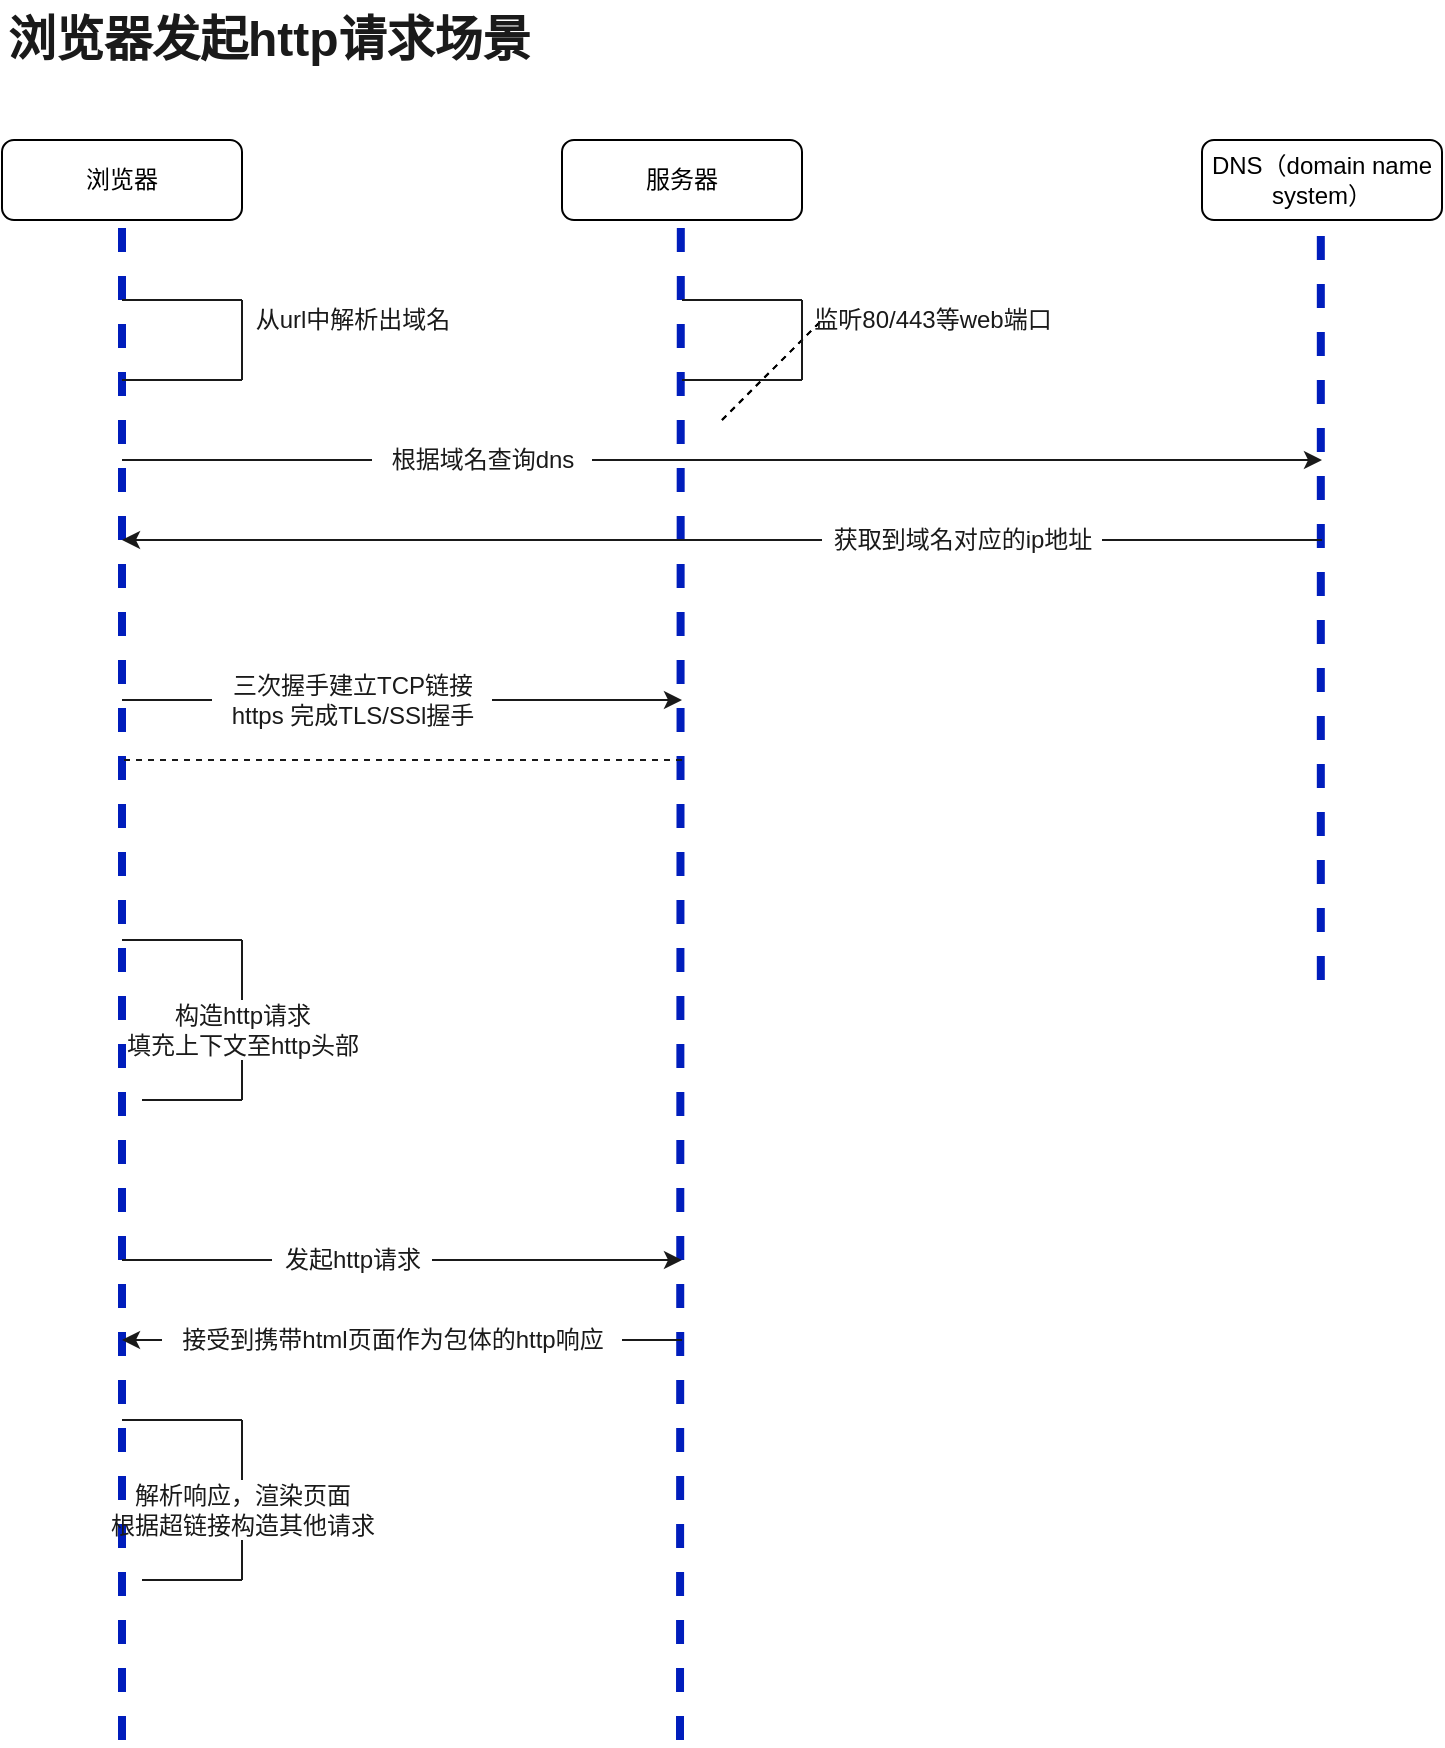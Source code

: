 <mxfile>
    <diagram id="yp4BpJLkqxMKAr_RDFZQ" name="第 1 页">
        <mxGraphModel dx="916" dy="529" grid="1" gridSize="10" guides="1" tooltips="1" connect="1" arrows="1" fold="1" page="1" pageScale="1" pageWidth="827" pageHeight="1169" background="#ffffff" math="0" shadow="0">
            <root>
                <mxCell id="0"/>
                <mxCell id="1" parent="0"/>
                <mxCell id="2" value="浏览器" style="rounded=1;whiteSpace=wrap;html=1;" parent="1" vertex="1">
                    <mxGeometry x="40" y="80" width="120" height="40" as="geometry"/>
                </mxCell>
                <mxCell id="4" value="服务器" style="rounded=1;whiteSpace=wrap;html=1;" parent="1" vertex="1">
                    <mxGeometry x="320" y="80" width="120" height="40" as="geometry"/>
                </mxCell>
                <mxCell id="5" value="DNS（domain name system）" style="rounded=1;whiteSpace=wrap;html=1;" parent="1" vertex="1">
                    <mxGeometry x="640" y="80" width="120" height="40" as="geometry"/>
                </mxCell>
                <mxCell id="6" value="" style="endArrow=none;dashed=1;html=1;" parent="1" edge="1">
                    <mxGeometry width="50" height="50" relative="1" as="geometry">
                        <mxPoint x="400" y="220" as="sourcePoint"/>
                        <mxPoint x="450" y="170" as="targetPoint"/>
                    </mxGeometry>
                </mxCell>
                <mxCell id="7" value="" style="endArrow=none;dashed=1;html=1;" parent="1" edge="1">
                    <mxGeometry width="50" height="50" relative="1" as="geometry">
                        <mxPoint x="400" y="220" as="sourcePoint"/>
                        <mxPoint x="450" y="170" as="targetPoint"/>
                    </mxGeometry>
                </mxCell>
                <mxCell id="8" value="" style="endArrow=none;dashed=1;html=1;entryX=0.5;entryY=1;entryDx=0;entryDy=0;fillColor=#0050ef;strokeColor=#001DBC;strokeWidth=4;" parent="1" target="2" edge="1">
                    <mxGeometry width="50" height="50" relative="1" as="geometry">
                        <mxPoint x="100" y="880" as="sourcePoint"/>
                        <mxPoint x="150" y="170" as="targetPoint"/>
                    </mxGeometry>
                </mxCell>
                <mxCell id="9" value="" style="endArrow=none;dashed=1;html=1;entryX=0.5;entryY=1;entryDx=0;entryDy=0;fillColor=#0050ef;strokeColor=#001DBC;strokeWidth=4;" parent="1" edge="1">
                    <mxGeometry width="50" height="50" relative="1" as="geometry">
                        <mxPoint x="379" y="880" as="sourcePoint"/>
                        <mxPoint x="379.41" y="120" as="targetPoint"/>
                    </mxGeometry>
                </mxCell>
                <mxCell id="10" value="" style="endArrow=none;dashed=1;html=1;entryX=0.5;entryY=1;entryDx=0;entryDy=0;fillColor=#0050ef;strokeColor=#001DBC;strokeWidth=4;" parent="1" edge="1">
                    <mxGeometry width="50" height="50" relative="1" as="geometry">
                        <mxPoint x="699.41" y="500" as="sourcePoint"/>
                        <mxPoint x="699.41" y="120" as="targetPoint"/>
                    </mxGeometry>
                </mxCell>
                <mxCell id="11" value="&lt;font color=&quot;#1a1a1a&quot;&gt;浏览器发起http请求场景&lt;/font&gt;" style="text;strokeColor=none;fillColor=none;html=1;fontSize=24;fontStyle=1;verticalAlign=middle;align=left;" parent="1" vertex="1">
                    <mxGeometry x="41" y="10" width="490" height="40" as="geometry"/>
                </mxCell>
                <mxCell id="18" value="" style="endArrow=none;html=1;fontColor=#1A1A1A;strokeWidth=1;strokeColor=#1A1A1A;" edge="1" parent="1">
                    <mxGeometry width="50" height="50" relative="1" as="geometry">
                        <mxPoint x="160" y="160" as="sourcePoint"/>
                        <mxPoint x="100" y="160" as="targetPoint"/>
                    </mxGeometry>
                </mxCell>
                <mxCell id="19" value="" style="endArrow=none;html=1;fontColor=#1A1A1A;strokeWidth=1;strokeColor=#1A1A1A;" edge="1" parent="1">
                    <mxGeometry width="50" height="50" relative="1" as="geometry">
                        <mxPoint x="160" y="200" as="sourcePoint"/>
                        <mxPoint x="160" y="160" as="targetPoint"/>
                    </mxGeometry>
                </mxCell>
                <mxCell id="20" value="" style="endArrow=none;html=1;fontColor=#1A1A1A;strokeWidth=1;strokeColor=#1A1A1A;" edge="1" parent="1">
                    <mxGeometry width="50" height="50" relative="1" as="geometry">
                        <mxPoint x="160" y="200" as="sourcePoint"/>
                        <mxPoint x="100" y="200" as="targetPoint"/>
                    </mxGeometry>
                </mxCell>
                <mxCell id="21" value="从url中解析出域名" style="text;html=1;align=center;verticalAlign=middle;resizable=0;points=[];autosize=1;strokeColor=none;fillColor=none;fontColor=#1A1A1A;" vertex="1" parent="1">
                    <mxGeometry x="160" y="160" width="110" height="20" as="geometry"/>
                </mxCell>
                <mxCell id="28" value="" style="endArrow=none;html=1;fontColor=#1A1A1A;strokeWidth=1;strokeColor=#1A1A1A;" edge="1" parent="1">
                    <mxGeometry width="50" height="50" relative="1" as="geometry">
                        <mxPoint x="440" y="160" as="sourcePoint"/>
                        <mxPoint x="380" y="160" as="targetPoint"/>
                    </mxGeometry>
                </mxCell>
                <mxCell id="29" value="" style="endArrow=none;html=1;fontColor=#1A1A1A;strokeWidth=1;strokeColor=#1A1A1A;" edge="1" parent="1">
                    <mxGeometry width="50" height="50" relative="1" as="geometry">
                        <mxPoint x="440" y="200" as="sourcePoint"/>
                        <mxPoint x="440" y="160" as="targetPoint"/>
                    </mxGeometry>
                </mxCell>
                <mxCell id="30" value="" style="endArrow=none;html=1;fontColor=#1A1A1A;strokeWidth=1;strokeColor=#1A1A1A;" edge="1" parent="1">
                    <mxGeometry width="50" height="50" relative="1" as="geometry">
                        <mxPoint x="440" y="200" as="sourcePoint"/>
                        <mxPoint x="380" y="200" as="targetPoint"/>
                    </mxGeometry>
                </mxCell>
                <mxCell id="31" value="监听80/443等web端口" style="text;html=1;align=center;verticalAlign=middle;resizable=0;points=[];autosize=1;strokeColor=none;fillColor=none;fontColor=#1A1A1A;" vertex="1" parent="1">
                    <mxGeometry x="440" y="160" width="130" height="20" as="geometry"/>
                </mxCell>
                <mxCell id="32" value="" style="endArrow=classic;html=1;fontColor=#1A1A1A;strokeColor=#1A1A1A;strokeWidth=1;startArrow=none;" edge="1" parent="1" source="33">
                    <mxGeometry width="50" height="50" relative="1" as="geometry">
                        <mxPoint x="100" y="240" as="sourcePoint"/>
                        <mxPoint x="700" y="240" as="targetPoint"/>
                    </mxGeometry>
                </mxCell>
                <mxCell id="33" value="根据域名查询dns" style="text;html=1;align=center;verticalAlign=middle;resizable=0;points=[];autosize=1;strokeColor=none;fillColor=none;fontColor=#1A1A1A;" vertex="1" parent="1">
                    <mxGeometry x="225" y="230" width="110" height="20" as="geometry"/>
                </mxCell>
                <mxCell id="34" value="" style="endArrow=none;html=1;fontColor=#1A1A1A;strokeColor=#1A1A1A;strokeWidth=1;" edge="1" parent="1" target="33">
                    <mxGeometry width="50" height="50" relative="1" as="geometry">
                        <mxPoint x="100" y="240" as="sourcePoint"/>
                        <mxPoint x="700" y="240" as="targetPoint"/>
                    </mxGeometry>
                </mxCell>
                <mxCell id="36" value="" style="endArrow=classic;html=1;fontColor=#1A1A1A;strokeColor=#1A1A1A;strokeWidth=1;startArrow=none;" edge="1" parent="1" source="37">
                    <mxGeometry width="50" height="50" relative="1" as="geometry">
                        <mxPoint x="700" y="280" as="sourcePoint"/>
                        <mxPoint x="100" y="280" as="targetPoint"/>
                    </mxGeometry>
                </mxCell>
                <mxCell id="37" value="获取到域名对应的ip地址" style="text;html=1;align=center;verticalAlign=middle;resizable=0;points=[];autosize=1;strokeColor=none;fillColor=none;fontColor=#1A1A1A;" vertex="1" parent="1">
                    <mxGeometry x="450" y="270" width="140" height="20" as="geometry"/>
                </mxCell>
                <mxCell id="38" value="" style="endArrow=none;html=1;fontColor=#1A1A1A;strokeColor=#1A1A1A;strokeWidth=1;" edge="1" parent="1" target="37">
                    <mxGeometry width="50" height="50" relative="1" as="geometry">
                        <mxPoint x="700" y="280" as="sourcePoint"/>
                        <mxPoint x="100" y="280" as="targetPoint"/>
                    </mxGeometry>
                </mxCell>
                <mxCell id="40" value="" style="endArrow=classic;html=1;fontColor=#1A1A1A;strokeColor=#1A1A1A;strokeWidth=1;startArrow=none;" edge="1" parent="1" source="41">
                    <mxGeometry width="50" height="50" relative="1" as="geometry">
                        <mxPoint x="100" y="360" as="sourcePoint"/>
                        <mxPoint x="380" y="360" as="targetPoint"/>
                    </mxGeometry>
                </mxCell>
                <mxCell id="41" value="三次握手建立TCP链接&lt;br&gt;https 完成TLS/SSl握手" style="text;html=1;align=center;verticalAlign=middle;resizable=0;points=[];autosize=1;strokeColor=none;fillColor=none;fontColor=#1A1A1A;" vertex="1" parent="1">
                    <mxGeometry x="145" y="345" width="140" height="30" as="geometry"/>
                </mxCell>
                <mxCell id="42" value="" style="endArrow=none;html=1;fontColor=#1A1A1A;strokeColor=#1A1A1A;strokeWidth=1;" edge="1" parent="1" target="41">
                    <mxGeometry width="50" height="50" relative="1" as="geometry">
                        <mxPoint x="100" y="360" as="sourcePoint"/>
                        <mxPoint x="380" y="360" as="targetPoint"/>
                    </mxGeometry>
                </mxCell>
                <mxCell id="44" value="" style="endArrow=none;dashed=1;html=1;fontColor=#1A1A1A;strokeColor=#1A1A1A;strokeWidth=1;" edge="1" parent="1">
                    <mxGeometry width="50" height="50" relative="1" as="geometry">
                        <mxPoint x="380" y="390" as="sourcePoint"/>
                        <mxPoint x="100" y="390" as="targetPoint"/>
                    </mxGeometry>
                </mxCell>
                <mxCell id="50" value="构造http请求&lt;br&gt;填充上下文至http头部" style="text;html=1;align=center;verticalAlign=middle;resizable=0;points=[];autosize=1;strokeColor=none;fillColor=none;fontColor=#1A1A1A;" vertex="1" parent="1">
                    <mxGeometry x="95" y="510" width="130" height="30" as="geometry"/>
                </mxCell>
                <mxCell id="52" value="" style="endArrow=classic;html=1;fontColor=#1A1A1A;strokeColor=#1A1A1A;strokeWidth=1;startArrow=none;" edge="1" parent="1" source="53">
                    <mxGeometry width="50" height="50" relative="1" as="geometry">
                        <mxPoint x="100" y="640" as="sourcePoint"/>
                        <mxPoint x="380" y="640" as="targetPoint"/>
                    </mxGeometry>
                </mxCell>
                <mxCell id="53" value="发起http请求" style="text;html=1;align=center;verticalAlign=middle;resizable=0;points=[];autosize=1;strokeColor=none;fillColor=none;fontColor=#1A1A1A;" vertex="1" parent="1">
                    <mxGeometry x="175" y="630" width="80" height="20" as="geometry"/>
                </mxCell>
                <mxCell id="54" value="" style="endArrow=none;html=1;fontColor=#1A1A1A;strokeColor=#1A1A1A;strokeWidth=1;" edge="1" parent="1" target="53">
                    <mxGeometry width="50" height="50" relative="1" as="geometry">
                        <mxPoint x="100" y="640" as="sourcePoint"/>
                        <mxPoint x="380" y="640" as="targetPoint"/>
                    </mxGeometry>
                </mxCell>
                <mxCell id="55" value="" style="endArrow=classic;html=1;fontColor=#1A1A1A;strokeColor=#1A1A1A;strokeWidth=1;startArrow=none;" edge="1" parent="1" source="56">
                    <mxGeometry width="50" height="50" relative="1" as="geometry">
                        <mxPoint x="380" y="680" as="sourcePoint"/>
                        <mxPoint x="100" y="680" as="targetPoint"/>
                    </mxGeometry>
                </mxCell>
                <mxCell id="56" value="接受到携带html页面作为包体的http响应" style="text;html=1;align=center;verticalAlign=middle;resizable=0;points=[];autosize=1;strokeColor=none;fillColor=none;fontColor=#1A1A1A;" vertex="1" parent="1">
                    <mxGeometry x="120" y="670" width="230" height="20" as="geometry"/>
                </mxCell>
                <mxCell id="57" value="" style="endArrow=none;html=1;fontColor=#1A1A1A;strokeColor=#1A1A1A;strokeWidth=1;" edge="1" parent="1" target="56">
                    <mxGeometry width="50" height="50" relative="1" as="geometry">
                        <mxPoint x="380" y="680.0" as="sourcePoint"/>
                        <mxPoint x="100" y="680.0" as="targetPoint"/>
                    </mxGeometry>
                </mxCell>
                <mxCell id="62" value="" style="group" vertex="1" connectable="0" parent="1">
                    <mxGeometry x="100" y="480" width="60" height="80" as="geometry"/>
                </mxCell>
                <mxCell id="45" value="" style="endArrow=none;html=1;fontColor=#1A1A1A;strokeColor=#1A1A1A;strokeWidth=1;" edge="1" parent="62">
                    <mxGeometry width="50" height="50" relative="1" as="geometry">
                        <mxPoint as="sourcePoint"/>
                        <mxPoint x="60" as="targetPoint"/>
                    </mxGeometry>
                </mxCell>
                <mxCell id="46" value="" style="endArrow=none;html=1;fontColor=#1A1A1A;strokeColor=#1A1A1A;strokeWidth=1;startArrow=none;" edge="1" parent="62" source="50">
                    <mxGeometry width="50" height="50" relative="1" as="geometry">
                        <mxPoint x="60" as="sourcePoint"/>
                        <mxPoint x="60" y="80" as="targetPoint"/>
                    </mxGeometry>
                </mxCell>
                <mxCell id="49" value="" style="endArrow=none;html=1;fontColor=#1A1A1A;strokeColor=#1A1A1A;strokeWidth=1;" edge="1" parent="62">
                    <mxGeometry width="50" height="50" relative="1" as="geometry">
                        <mxPoint x="10" y="80" as="sourcePoint"/>
                        <mxPoint x="60" y="80" as="targetPoint"/>
                    </mxGeometry>
                </mxCell>
                <mxCell id="51" value="" style="endArrow=none;html=1;fontColor=#1A1A1A;strokeColor=#1A1A1A;strokeWidth=1;" edge="1" parent="62" target="50">
                    <mxGeometry width="50" height="50" relative="1" as="geometry">
                        <mxPoint x="60" as="sourcePoint"/>
                        <mxPoint x="60" y="80" as="targetPoint"/>
                    </mxGeometry>
                </mxCell>
                <mxCell id="63" value="解析响应，渲染页面&lt;br&gt;根据超链接构造其他请求" style="text;html=1;align=center;verticalAlign=middle;resizable=0;points=[];autosize=1;strokeColor=none;fillColor=none;fontColor=#1A1A1A;" vertex="1" parent="1">
                    <mxGeometry x="85" y="750" width="150" height="30" as="geometry"/>
                </mxCell>
                <mxCell id="64" value="" style="group" vertex="1" connectable="0" parent="1">
                    <mxGeometry x="100" y="720" width="60" height="80" as="geometry"/>
                </mxCell>
                <mxCell id="65" value="" style="endArrow=none;html=1;fontColor=#1A1A1A;strokeColor=#1A1A1A;strokeWidth=1;" edge="1" parent="64">
                    <mxGeometry width="50" height="50" relative="1" as="geometry">
                        <mxPoint as="sourcePoint"/>
                        <mxPoint x="60" as="targetPoint"/>
                    </mxGeometry>
                </mxCell>
                <mxCell id="66" value="" style="endArrow=none;html=1;fontColor=#1A1A1A;strokeColor=#1A1A1A;strokeWidth=1;startArrow=none;" edge="1" parent="64" source="63">
                    <mxGeometry width="50" height="50" relative="1" as="geometry">
                        <mxPoint x="60" as="sourcePoint"/>
                        <mxPoint x="60" y="80" as="targetPoint"/>
                    </mxGeometry>
                </mxCell>
                <mxCell id="67" value="" style="endArrow=none;html=1;fontColor=#1A1A1A;strokeColor=#1A1A1A;strokeWidth=1;" edge="1" parent="64">
                    <mxGeometry width="50" height="50" relative="1" as="geometry">
                        <mxPoint x="10" y="80" as="sourcePoint"/>
                        <mxPoint x="60" y="80" as="targetPoint"/>
                    </mxGeometry>
                </mxCell>
                <mxCell id="68" value="" style="endArrow=none;html=1;fontColor=#1A1A1A;strokeColor=#1A1A1A;strokeWidth=1;" edge="1" parent="64" target="63">
                    <mxGeometry width="50" height="50" relative="1" as="geometry">
                        <mxPoint x="60" as="sourcePoint"/>
                        <mxPoint x="60" y="80" as="targetPoint"/>
                    </mxGeometry>
                </mxCell>
            </root>
        </mxGraphModel>
    </diagram>
</mxfile>
